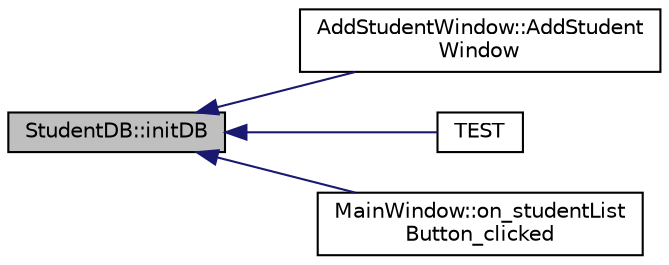 digraph "StudentDB::initDB"
{
  edge [fontname="Helvetica",fontsize="10",labelfontname="Helvetica",labelfontsize="10"];
  node [fontname="Helvetica",fontsize="10",shape=record];
  rankdir="LR";
  Node1 [label="StudentDB::initDB",height=0.2,width=0.4,color="black", fillcolor="grey75", style="filled", fontcolor="black"];
  Node1 -> Node2 [dir="back",color="midnightblue",fontsize="10",style="solid",fontname="Helvetica"];
  Node2 [label="AddStudentWindow::AddStudent\lWindow",height=0.2,width=0.4,color="black", fillcolor="white", style="filled",URL="$class_add_student_window.html#a9b1648c23f475584aa17a421eac88ba3",tooltip="AddStudentWindow Constructor. "];
  Node1 -> Node3 [dir="back",color="midnightblue",fontsize="10",style="solid",fontname="Helvetica"];
  Node3 [label="TEST",height=0.2,width=0.4,color="black", fillcolor="white", style="filled",URL="$test_student_d_b_8h.html#ad537db7f7f0f8b2963f79a27bd437f61"];
  Node1 -> Node4 [dir="back",color="midnightblue",fontsize="10",style="solid",fontname="Helvetica"];
  Node4 [label="MainWindow::on_studentList\lButton_clicked",height=0.2,width=0.4,color="black", fillcolor="white", style="filled",URL="$class_main_window.html#a617480870497fabb561137928b2231e6",tooltip="Open student list when button is clicked. "];
}
